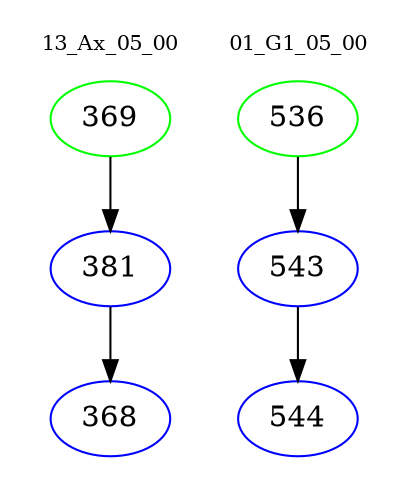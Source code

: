 digraph{
subgraph cluster_0 {
color = white
label = "13_Ax_05_00";
fontsize=10;
T0_369 [label="369", color="green"]
T0_369 -> T0_381 [color="black"]
T0_381 [label="381", color="blue"]
T0_381 -> T0_368 [color="black"]
T0_368 [label="368", color="blue"]
}
subgraph cluster_1 {
color = white
label = "01_G1_05_00";
fontsize=10;
T1_536 [label="536", color="green"]
T1_536 -> T1_543 [color="black"]
T1_543 [label="543", color="blue"]
T1_543 -> T1_544 [color="black"]
T1_544 [label="544", color="blue"]
}
}
